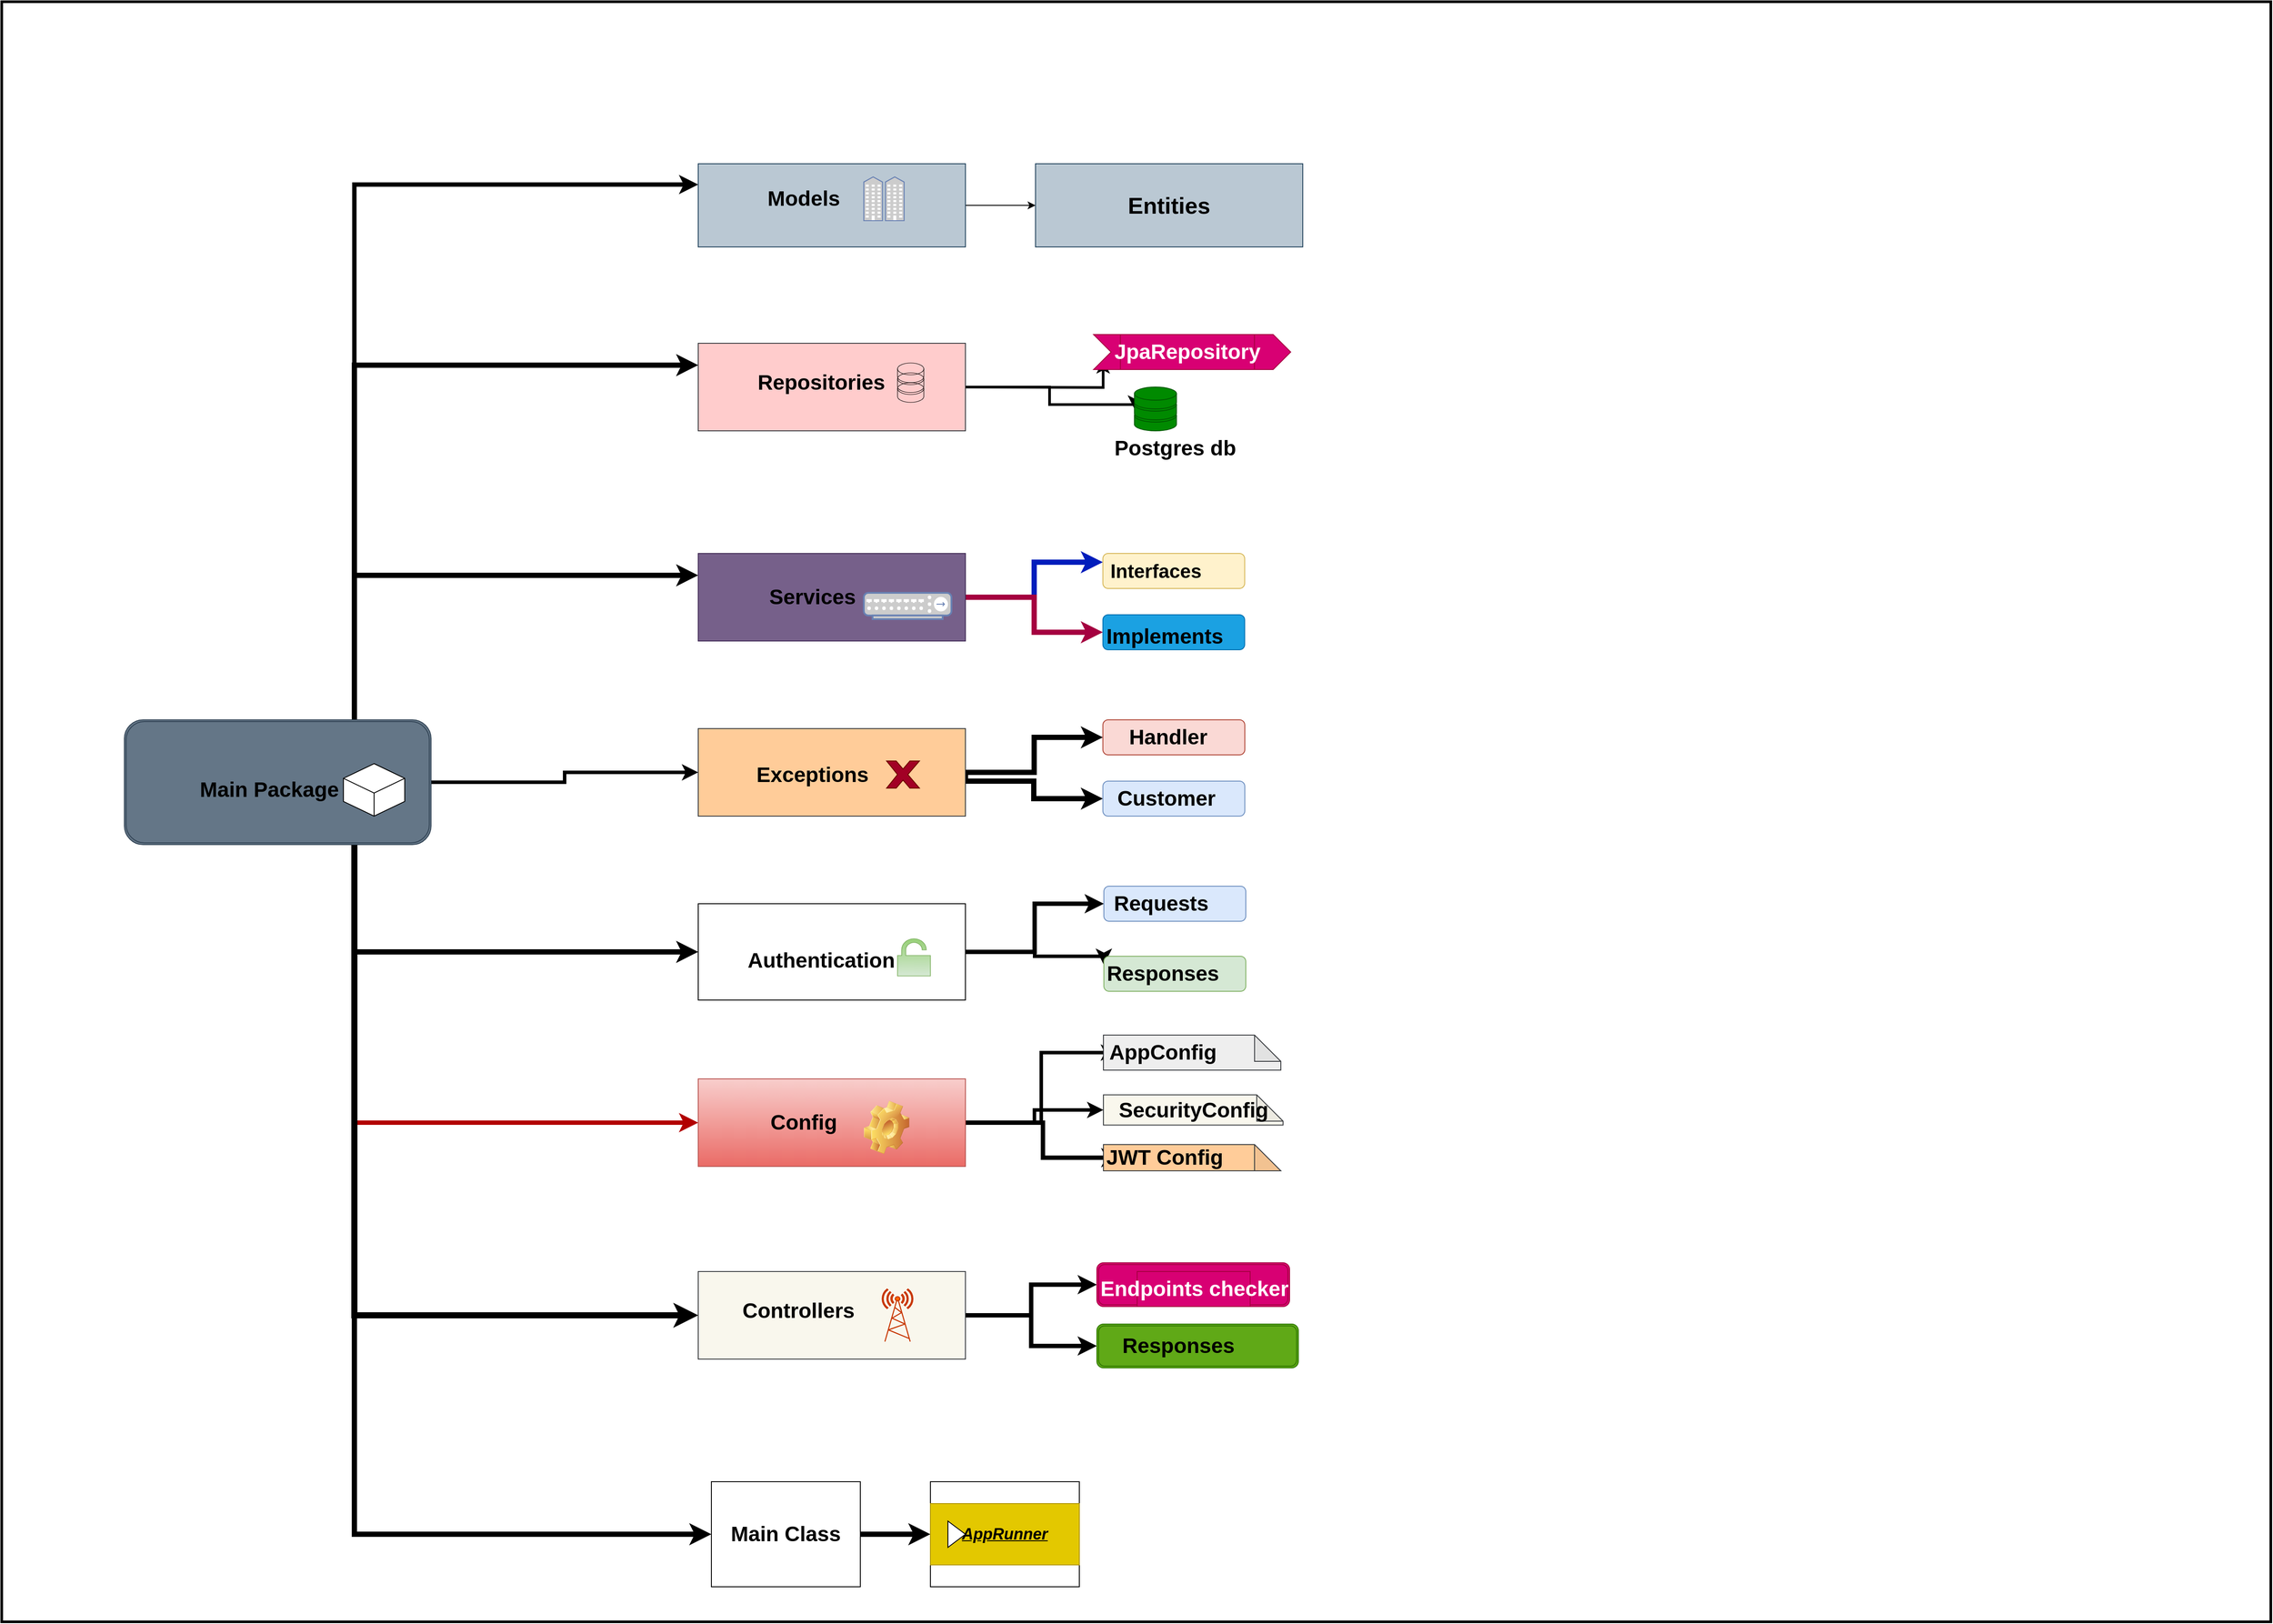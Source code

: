 <mxfile version="21.6.5" type="device">
  <diagram id="R2lEEEUBdFMjLlhIrx00" name="Page-1">
    <mxGraphModel dx="5050" dy="3236" grid="1" gridSize="10" guides="1" tooltips="1" connect="1" arrows="1" fold="1" page="1" pageScale="1" pageWidth="850" pageHeight="1100" math="0" shadow="0" extFonts="Permanent Marker^https://fonts.googleapis.com/css?family=Permanent+Marker">
      <root>
        <mxCell id="0" />
        <mxCell id="1" parent="0" />
        <mxCell id="x4fKw-adO7Pq0WVxAq-u-1" value="" style="rounded=0;whiteSpace=wrap;html=1;strokeWidth=3;" parent="1" vertex="1">
          <mxGeometry x="-150" y="-430" width="2590" height="1850" as="geometry" />
        </mxCell>
        <mxCell id="x4fKw-adO7Pq0WVxAq-u-10" style="edgeStyle=orthogonalEdgeStyle;rounded=0;orthogonalLoop=1;jettySize=auto;html=1;exitX=0.75;exitY=1;exitDx=0;exitDy=0;entryX=0;entryY=0.5;entryDx=0;entryDy=0;strokeWidth=6;" parent="1" source="x4fKw-adO7Pq0WVxAq-u-4" target="x4fKw-adO7Pq0WVxAq-u-9" edge="1">
          <mxGeometry relative="1" as="geometry" />
        </mxCell>
        <mxCell id="x4fKw-adO7Pq0WVxAq-u-40" style="edgeStyle=orthogonalEdgeStyle;rounded=0;orthogonalLoop=1;jettySize=auto;html=1;exitX=0.75;exitY=0;exitDx=0;exitDy=0;entryX=0;entryY=0.25;entryDx=0;entryDy=0;strokeWidth=5;" parent="1" source="x4fKw-adO7Pq0WVxAq-u-4" target="x4fKw-adO7Pq0WVxAq-u-14" edge="1">
          <mxGeometry relative="1" as="geometry" />
        </mxCell>
        <mxCell id="x4fKw-adO7Pq0WVxAq-u-44" style="edgeStyle=orthogonalEdgeStyle;rounded=0;orthogonalLoop=1;jettySize=auto;html=1;exitX=1;exitY=0.5;exitDx=0;exitDy=0;entryX=0;entryY=0.5;entryDx=0;entryDy=0;strokeWidth=4;" parent="1" source="x4fKw-adO7Pq0WVxAq-u-4" target="x4fKw-adO7Pq0WVxAq-u-20" edge="1">
          <mxGeometry relative="1" as="geometry" />
        </mxCell>
        <mxCell id="x4fKw-adO7Pq0WVxAq-u-46" style="edgeStyle=orthogonalEdgeStyle;rounded=0;orthogonalLoop=1;jettySize=auto;html=1;exitX=0.75;exitY=1;exitDx=0;exitDy=0;entryX=0;entryY=0.5;entryDx=0;entryDy=0;fillColor=#e51400;strokeColor=#B20000;strokeWidth=5;" parent="1" source="x4fKw-adO7Pq0WVxAq-u-4" target="x4fKw-adO7Pq0WVxAq-u-22" edge="1">
          <mxGeometry relative="1" as="geometry" />
        </mxCell>
        <mxCell id="x4fKw-adO7Pq0WVxAq-u-47" style="edgeStyle=orthogonalEdgeStyle;rounded=0;orthogonalLoop=1;jettySize=auto;html=1;exitX=0.75;exitY=1;exitDx=0;exitDy=0;entryX=0;entryY=0.5;entryDx=0;entryDy=0;strokeWidth=7;" parent="1" source="x4fKw-adO7Pq0WVxAq-u-4" target="x4fKw-adO7Pq0WVxAq-u-37" edge="1">
          <mxGeometry relative="1" as="geometry" />
        </mxCell>
        <mxCell id="x4fKw-adO7Pq0WVxAq-u-50" style="edgeStyle=orthogonalEdgeStyle;rounded=0;orthogonalLoop=1;jettySize=auto;html=1;exitX=0.75;exitY=0;exitDx=0;exitDy=0;entryX=0;entryY=0.25;entryDx=0;entryDy=0;strokeWidth=6;" parent="1" source="x4fKw-adO7Pq0WVxAq-u-4" target="x4fKw-adO7Pq0WVxAq-u-17" edge="1">
          <mxGeometry relative="1" as="geometry" />
        </mxCell>
        <mxCell id="x4fKw-adO7Pq0WVxAq-u-51" style="edgeStyle=orthogonalEdgeStyle;rounded=0;orthogonalLoop=1;jettySize=auto;html=1;exitX=0.75;exitY=0;exitDx=0;exitDy=0;entryX=0;entryY=0.25;entryDx=0;entryDy=0;strokeWidth=6;" parent="1" source="x4fKw-adO7Pq0WVxAq-u-4" target="x4fKw-adO7Pq0WVxAq-u-18" edge="1">
          <mxGeometry relative="1" as="geometry" />
        </mxCell>
        <mxCell id="x4fKw-adO7Pq0WVxAq-u-52" style="edgeStyle=orthogonalEdgeStyle;rounded=0;orthogonalLoop=1;jettySize=auto;html=1;exitX=0.75;exitY=1;exitDx=0;exitDy=0;entryX=0;entryY=0.5;entryDx=0;entryDy=0;strokeWidth=6;" parent="1" source="x4fKw-adO7Pq0WVxAq-u-4" target="x4fKw-adO7Pq0WVxAq-u-19" edge="1">
          <mxGeometry relative="1" as="geometry" />
        </mxCell>
        <mxCell id="x4fKw-adO7Pq0WVxAq-u-4" value="" style="shape=ext;double=1;rounded=1;whiteSpace=wrap;html=1;fillColor=#647687;fontColor=#ffffff;strokeColor=#314354;" parent="1" vertex="1">
          <mxGeometry x="-10" y="390" width="350" height="142.5" as="geometry" />
        </mxCell>
        <mxCell id="x4fKw-adO7Pq0WVxAq-u-6" value="Main Package" style="text;strokeColor=none;fillColor=none;html=1;fontSize=24;fontStyle=1;verticalAlign=middle;align=center;" parent="1" vertex="1">
          <mxGeometry x="40" y="427.5" width="230" height="85" as="geometry" />
        </mxCell>
        <mxCell id="gpgjROYQm-y-fQIbH3Le-17" value="" style="edgeStyle=orthogonalEdgeStyle;rounded=0;orthogonalLoop=1;jettySize=auto;html=1;strokeWidth=6;" edge="1" parent="1" source="x4fKw-adO7Pq0WVxAq-u-9" target="gpgjROYQm-y-fQIbH3Le-16">
          <mxGeometry relative="1" as="geometry" />
        </mxCell>
        <mxCell id="x4fKw-adO7Pq0WVxAq-u-9" value="&lt;font style=&quot;font-size: 24px;&quot;&gt;&lt;b&gt;Main Class&lt;/b&gt;&lt;/font&gt;" style="rounded=0;whiteSpace=wrap;html=1;" parent="1" vertex="1">
          <mxGeometry x="660" y="1260" width="170" height="120" as="geometry" />
        </mxCell>
        <mxCell id="gpgjROYQm-y-fQIbH3Le-23" value="" style="edgeStyle=orthogonalEdgeStyle;rounded=0;orthogonalLoop=1;jettySize=auto;html=1;" edge="1" parent="1" source="x4fKw-adO7Pq0WVxAq-u-14" target="gpgjROYQm-y-fQIbH3Le-22">
          <mxGeometry relative="1" as="geometry" />
        </mxCell>
        <mxCell id="x4fKw-adO7Pq0WVxAq-u-14" value="" style="rounded=0;whiteSpace=wrap;html=1;fillColor=#bac8d3;strokeColor=#23445d;" parent="1" vertex="1">
          <mxGeometry x="645" y="-245" width="305" height="95" as="geometry" />
        </mxCell>
        <mxCell id="x4fKw-adO7Pq0WVxAq-u-15" value="Models" style="text;strokeColor=none;fillColor=none;html=1;fontSize=24;fontStyle=1;verticalAlign=middle;align=center;" parent="1" vertex="1">
          <mxGeometry x="690" y="-230" width="150" height="50" as="geometry" />
        </mxCell>
        <mxCell id="gpgjROYQm-y-fQIbH3Le-24" style="edgeStyle=orthogonalEdgeStyle;rounded=0;orthogonalLoop=1;jettySize=auto;html=1;entryX=0;entryY=0.75;entryDx=0;entryDy=0;strokeWidth=3;" edge="1" parent="1" target="gpgjROYQm-y-fQIbH3Le-6">
          <mxGeometry relative="1" as="geometry">
            <mxPoint x="940" y="10" as="sourcePoint" />
          </mxGeometry>
        </mxCell>
        <mxCell id="gpgjROYQm-y-fQIbH3Le-25" style="edgeStyle=orthogonalEdgeStyle;rounded=0;orthogonalLoop=1;jettySize=auto;html=1;exitX=1;exitY=0.5;exitDx=0;exitDy=0;entryX=0;entryY=0.5;entryDx=0;entryDy=0;entryPerimeter=0;strokeWidth=3;" edge="1" parent="1" source="x4fKw-adO7Pq0WVxAq-u-17" target="gpgjROYQm-y-fQIbH3Le-1">
          <mxGeometry relative="1" as="geometry">
            <Array as="points">
              <mxPoint x="1046" y="10" />
              <mxPoint x="1046" y="30" />
              <mxPoint x="1143" y="30" />
            </Array>
          </mxGeometry>
        </mxCell>
        <mxCell id="x4fKw-adO7Pq0WVxAq-u-17" value="" style="rounded=0;whiteSpace=wrap;html=1;fillColor=#ffcccc;strokeColor=#36393d;" parent="1" vertex="1">
          <mxGeometry x="645" y="-40" width="305" height="100" as="geometry" />
        </mxCell>
        <mxCell id="gpgjROYQm-y-fQIbH3Le-27" style="edgeStyle=orthogonalEdgeStyle;rounded=0;orthogonalLoop=1;jettySize=auto;html=1;exitX=1;exitY=0.5;exitDx=0;exitDy=0;entryX=0;entryY=0.25;entryDx=0;entryDy=0;strokeWidth=6;fillColor=#0050ef;strokeColor=#001DBC;" edge="1" parent="1" source="x4fKw-adO7Pq0WVxAq-u-18" target="x4fKw-adO7Pq0WVxAq-u-77">
          <mxGeometry relative="1" as="geometry" />
        </mxCell>
        <mxCell id="gpgjROYQm-y-fQIbH3Le-28" style="edgeStyle=orthogonalEdgeStyle;rounded=0;orthogonalLoop=1;jettySize=auto;html=1;exitX=1;exitY=0.5;exitDx=0;exitDy=0;entryX=0;entryY=0.5;entryDx=0;entryDy=0;strokeWidth=6;fillColor=#d80073;strokeColor=#A50040;" edge="1" parent="1" source="x4fKw-adO7Pq0WVxAq-u-18" target="x4fKw-adO7Pq0WVxAq-u-76">
          <mxGeometry relative="1" as="geometry" />
        </mxCell>
        <mxCell id="x4fKw-adO7Pq0WVxAq-u-18" value="" style="rounded=0;whiteSpace=wrap;html=1;fillColor=#76608a;strokeColor=#432D57;fontColor=#ffffff;" parent="1" vertex="1">
          <mxGeometry x="645" y="200" width="305" height="100" as="geometry" />
        </mxCell>
        <mxCell id="gpgjROYQm-y-fQIbH3Le-33" style="edgeStyle=orthogonalEdgeStyle;rounded=0;orthogonalLoop=1;jettySize=auto;html=1;exitX=1;exitY=0.5;exitDx=0;exitDy=0;entryX=0;entryY=0.5;entryDx=0;entryDy=0;strokeWidth=5;" edge="1" parent="1" source="x4fKw-adO7Pq0WVxAq-u-19" target="x4fKw-adO7Pq0WVxAq-u-69">
          <mxGeometry relative="1" as="geometry" />
        </mxCell>
        <mxCell id="gpgjROYQm-y-fQIbH3Le-34" style="edgeStyle=orthogonalEdgeStyle;rounded=0;orthogonalLoop=1;jettySize=auto;html=1;exitX=1;exitY=0.5;exitDx=0;exitDy=0;entryX=0;entryY=0.25;entryDx=0;entryDy=0;strokeWidth=4;" edge="1" parent="1" source="x4fKw-adO7Pq0WVxAq-u-19" target="x4fKw-adO7Pq0WVxAq-u-70">
          <mxGeometry relative="1" as="geometry">
            <Array as="points">
              <mxPoint x="1029" y="655" />
              <mxPoint x="1029" y="660" />
              <mxPoint x="1108" y="660" />
            </Array>
          </mxGeometry>
        </mxCell>
        <mxCell id="x4fKw-adO7Pq0WVxAq-u-19" value="" style="rounded=0;whiteSpace=wrap;html=1;" parent="1" vertex="1">
          <mxGeometry x="645" y="600" width="305" height="110" as="geometry" />
        </mxCell>
        <mxCell id="gpgjROYQm-y-fQIbH3Le-30" style="edgeStyle=orthogonalEdgeStyle;rounded=0;orthogonalLoop=1;jettySize=auto;html=1;exitX=1;exitY=0.5;exitDx=0;exitDy=0;entryX=0;entryY=0.5;entryDx=0;entryDy=0;strokeWidth=6;" edge="1" parent="1" source="x4fKw-adO7Pq0WVxAq-u-20" target="gpgjROYQm-y-fQIbH3Le-9">
          <mxGeometry relative="1" as="geometry">
            <Array as="points">
              <mxPoint x="950" y="460" />
              <mxPoint x="1028" y="460" />
              <mxPoint x="1028" y="480" />
            </Array>
          </mxGeometry>
        </mxCell>
        <mxCell id="gpgjROYQm-y-fQIbH3Le-32" style="edgeStyle=orthogonalEdgeStyle;rounded=0;orthogonalLoop=1;jettySize=auto;html=1;exitX=1;exitY=0.5;exitDx=0;exitDy=0;entryX=0;entryY=0.5;entryDx=0;entryDy=0;strokeWidth=6;" edge="1" parent="1" source="x4fKw-adO7Pq0WVxAq-u-20" target="gpgjROYQm-y-fQIbH3Le-8">
          <mxGeometry relative="1" as="geometry" />
        </mxCell>
        <mxCell id="x4fKw-adO7Pq0WVxAq-u-20" value="" style="rounded=0;whiteSpace=wrap;html=1;fillColor=#ffcc99;strokeColor=#36393d;" parent="1" vertex="1">
          <mxGeometry x="645" y="400" width="305" height="100" as="geometry" />
        </mxCell>
        <mxCell id="gpgjROYQm-y-fQIbH3Le-35" style="edgeStyle=orthogonalEdgeStyle;rounded=0;orthogonalLoop=1;jettySize=auto;html=1;exitX=1;exitY=0.5;exitDx=0;exitDy=0;entryX=0;entryY=0.5;entryDx=0;entryDy=0;strokeWidth=4;" edge="1" parent="1" source="x4fKw-adO7Pq0WVxAq-u-22" target="x4fKw-adO7Pq0WVxAq-u-59">
          <mxGeometry relative="1" as="geometry" />
        </mxCell>
        <mxCell id="gpgjROYQm-y-fQIbH3Le-36" style="edgeStyle=orthogonalEdgeStyle;rounded=0;orthogonalLoop=1;jettySize=auto;html=1;exitX=1;exitY=0.5;exitDx=0;exitDy=0;entryX=0;entryY=0.5;entryDx=0;entryDy=0;entryPerimeter=0;strokeWidth=4;" edge="1" parent="1" source="x4fKw-adO7Pq0WVxAq-u-22" target="x4fKw-adO7Pq0WVxAq-u-65">
          <mxGeometry relative="1" as="geometry" />
        </mxCell>
        <mxCell id="gpgjROYQm-y-fQIbH3Le-37" style="edgeStyle=orthogonalEdgeStyle;rounded=0;orthogonalLoop=1;jettySize=auto;html=1;exitX=1;exitY=0.5;exitDx=0;exitDy=0;entryX=0;entryY=0.5;entryDx=0;entryDy=0;strokeWidth=5;" edge="1" parent="1" source="x4fKw-adO7Pq0WVxAq-u-22" target="x4fKw-adO7Pq0WVxAq-u-61">
          <mxGeometry relative="1" as="geometry" />
        </mxCell>
        <mxCell id="x4fKw-adO7Pq0WVxAq-u-22" value="" style="rounded=0;whiteSpace=wrap;html=1;fillColor=#f8cecc;gradientColor=#ea6b66;strokeColor=#b85450;" parent="1" vertex="1">
          <mxGeometry x="645" y="800" width="305" height="100" as="geometry" />
        </mxCell>
        <mxCell id="x4fKw-adO7Pq0WVxAq-u-24" value="Config" style="text;strokeColor=none;fillColor=none;html=1;fontSize=24;fontStyle=1;verticalAlign=middle;align=center;" parent="1" vertex="1">
          <mxGeometry x="690" y="825" width="150" height="50" as="geometry" />
        </mxCell>
        <mxCell id="x4fKw-adO7Pq0WVxAq-u-25" value="Authentication" style="text;strokeColor=none;fillColor=none;html=1;fontSize=24;fontStyle=1;verticalAlign=middle;align=center;" parent="1" vertex="1">
          <mxGeometry x="710" y="640" width="150" height="50" as="geometry" />
        </mxCell>
        <mxCell id="x4fKw-adO7Pq0WVxAq-u-26" value="Exceptions" style="text;strokeColor=none;fillColor=none;html=1;fontSize=24;fontStyle=1;verticalAlign=middle;align=center;" parent="1" vertex="1">
          <mxGeometry x="700" y="427.5" width="150" height="50" as="geometry" />
        </mxCell>
        <mxCell id="x4fKw-adO7Pq0WVxAq-u-27" value="Services" style="text;strokeColor=none;fillColor=none;html=1;fontSize=24;fontStyle=1;verticalAlign=middle;align=center;" parent="1" vertex="1">
          <mxGeometry x="700" y="225" width="150" height="50" as="geometry" />
        </mxCell>
        <mxCell id="x4fKw-adO7Pq0WVxAq-u-28" value="Repositories" style="text;strokeColor=none;fillColor=none;html=1;fontSize=24;fontStyle=1;verticalAlign=middle;align=center;" parent="1" vertex="1">
          <mxGeometry x="710" y="-20" width="150" height="50" as="geometry" />
        </mxCell>
        <mxCell id="x4fKw-adO7Pq0WVxAq-u-30" value="" style="verticalAlign=top;verticalLabelPosition=bottom;labelPosition=center;align=center;html=1;outlineConnect=0;fillColor=#d5e8d4;strokeColor=#82b366;gradientColor=#97d077;gradientDirection=north;strokeWidth=2;shape=mxgraph.networks.unsecure;" parent="1" vertex="1">
          <mxGeometry x="872.5" y="640" width="37.5" height="42.5" as="geometry" />
        </mxCell>
        <mxCell id="x4fKw-adO7Pq0WVxAq-u-31" value="" style="verticalLabelPosition=bottom;verticalAlign=top;html=1;shape=mxgraph.basic.x;fillColor=#a20025;strokeColor=#6F0000;fontColor=#ffffff;" parent="1" vertex="1">
          <mxGeometry x="860" y="437" width="37.5" height="31" as="geometry" />
        </mxCell>
        <mxCell id="x4fKw-adO7Pq0WVxAq-u-32" value="" style="shape=image;html=1;verticalLabelPosition=bottom;verticalAlign=top;imageAspect=1;aspect=fixed;image=img/clipart/Gear_128x128.png" parent="1" vertex="1">
          <mxGeometry x="834" y="825" width="52" height="61" as="geometry" />
        </mxCell>
        <mxCell id="x4fKw-adO7Pq0WVxAq-u-33" value="" style="verticalAlign=top;verticalLabelPosition=bottom;labelPosition=center;align=center;html=1;outlineConnect=0;fillColor=none;gradientDirection=north;strokeWidth=2;shape=mxgraph.networks.storage;" parent="1" vertex="1">
          <mxGeometry x="872.5" y="-17.5" width="30" height="45" as="geometry" />
        </mxCell>
        <mxCell id="x4fKw-adO7Pq0WVxAq-u-36" value="" style="fontColor=#0066CC;verticalAlign=top;verticalLabelPosition=bottom;labelPosition=center;align=center;html=1;outlineConnect=0;fillColor=#CCCCCC;strokeColor=#6881B3;gradientColor=none;gradientDirection=north;strokeWidth=2;shape=mxgraph.networks.community;" parent="1" vertex="1">
          <mxGeometry x="834" y="-230" width="46" height="50" as="geometry" />
        </mxCell>
        <mxCell id="gpgjROYQm-y-fQIbH3Le-38" style="edgeStyle=orthogonalEdgeStyle;rounded=0;orthogonalLoop=1;jettySize=auto;html=1;exitX=1;exitY=0.5;exitDx=0;exitDy=0;entryX=0;entryY=0.5;entryDx=0;entryDy=0;strokeWidth=5;" edge="1" parent="1" source="x4fKw-adO7Pq0WVxAq-u-37" target="gpgjROYQm-y-fQIbH3Le-12">
          <mxGeometry relative="1" as="geometry" />
        </mxCell>
        <mxCell id="gpgjROYQm-y-fQIbH3Le-39" style="edgeStyle=orthogonalEdgeStyle;rounded=0;orthogonalLoop=1;jettySize=auto;html=1;exitX=1;exitY=0.5;exitDx=0;exitDy=0;entryX=0;entryY=0.5;entryDx=0;entryDy=0;strokeWidth=5;" edge="1" parent="1" source="x4fKw-adO7Pq0WVxAq-u-37" target="gpgjROYQm-y-fQIbH3Le-13">
          <mxGeometry relative="1" as="geometry">
            <Array as="points">
              <mxPoint x="1025" y="1070" />
              <mxPoint x="1025" y="1105" />
            </Array>
          </mxGeometry>
        </mxCell>
        <mxCell id="x4fKw-adO7Pq0WVxAq-u-37" value="" style="rounded=0;whiteSpace=wrap;html=1;fillColor=#f9f7ed;strokeColor=#36393d;" parent="1" vertex="1">
          <mxGeometry x="645" y="1020" width="305" height="100" as="geometry" />
        </mxCell>
        <mxCell id="x4fKw-adO7Pq0WVxAq-u-38" value="Controllers" style="text;strokeColor=none;fillColor=none;html=1;fontSize=24;fontStyle=1;verticalAlign=middle;align=center;" parent="1" vertex="1">
          <mxGeometry x="684" y="1040" width="150" height="50" as="geometry" />
        </mxCell>
        <mxCell id="x4fKw-adO7Pq0WVxAq-u-39" value="" style="verticalAlign=top;verticalLabelPosition=bottom;labelPosition=center;align=center;html=1;outlineConnect=0;fillColor=#fa6800;strokeColor=#C73500;gradientDirection=north;strokeWidth=2;shape=mxgraph.networks.radio_tower;fontColor=#000000;" parent="1" vertex="1">
          <mxGeometry x="855" y="1040" width="35" height="60" as="geometry" />
        </mxCell>
        <mxCell id="x4fKw-adO7Pq0WVxAq-u-49" value="" style="html=1;whiteSpace=wrap;shape=isoCube2;backgroundOutline=1;isoAngle=15;" parent="1" vertex="1">
          <mxGeometry x="240" y="440" width="70" height="60" as="geometry" />
        </mxCell>
        <mxCell id="x4fKw-adO7Pq0WVxAq-u-54" value="" style="fontColor=#0066CC;verticalAlign=top;verticalLabelPosition=bottom;labelPosition=center;align=center;html=1;outlineConnect=0;fillColor=#CCCCCC;strokeColor=#6881B3;gradientColor=none;gradientDirection=north;strokeWidth=2;shape=mxgraph.networks.hub;" parent="1" vertex="1">
          <mxGeometry x="834" y="245" width="100" height="30" as="geometry" />
        </mxCell>
        <mxCell id="x4fKw-adO7Pq0WVxAq-u-62" value="" style="shape=note;whiteSpace=wrap;html=1;backgroundOutline=1;darkOpacity=0.05;fillColor=#eeeeee;strokeColor=#36393d;" parent="1" vertex="1">
          <mxGeometry x="1107.5" y="750" width="202.5" height="40" as="geometry" />
        </mxCell>
        <mxCell id="x4fKw-adO7Pq0WVxAq-u-59" value="AppConfig" style="text;html=1;fontSize=24;fontStyle=1;verticalAlign=middle;align=center;" parent="1" vertex="1">
          <mxGeometry x="1123.13" y="750" width="103.75" height="40" as="geometry" />
        </mxCell>
        <mxCell id="x4fKw-adO7Pq0WVxAq-u-65" value="" style="shape=note;whiteSpace=wrap;html=1;backgroundOutline=1;darkOpacity=0.05;fillColor=#f9f7ed;strokeColor=#36393d;" parent="1" vertex="1">
          <mxGeometry x="1107.5" y="818.25" width="205" height="34.5" as="geometry" />
        </mxCell>
        <mxCell id="x4fKw-adO7Pq0WVxAq-u-66" value="" style="shape=note;whiteSpace=wrap;html=1;backgroundOutline=1;darkOpacity=0.05;fillColor=#ffcc99;strokeColor=#36393d;" parent="1" vertex="1">
          <mxGeometry x="1107.5" y="875" width="202.5" height="30" as="geometry" />
        </mxCell>
        <mxCell id="x4fKw-adO7Pq0WVxAq-u-61" value="JWT Config" style="text;strokeColor=none;fillColor=none;html=1;fontSize=24;fontStyle=1;verticalAlign=middle;align=center;" parent="1" vertex="1">
          <mxGeometry x="1126.88" y="870" width="100" height="40" as="geometry" />
        </mxCell>
        <mxCell id="x4fKw-adO7Pq0WVxAq-u-60" value="SecurityConfig" style="text;strokeColor=none;fillColor=none;html=1;fontSize=24;fontStyle=1;verticalAlign=middle;align=center;" parent="1" vertex="1">
          <mxGeometry x="1125" y="815.5" width="170" height="40" as="geometry" />
        </mxCell>
        <mxCell id="x4fKw-adO7Pq0WVxAq-u-69" value="" style="rounded=1;whiteSpace=wrap;html=1;fillColor=#dae8fc;strokeColor=#6c8ebf;" parent="1" vertex="1">
          <mxGeometry x="1108" y="580" width="162" height="40" as="geometry" />
        </mxCell>
        <mxCell id="x4fKw-adO7Pq0WVxAq-u-70" value="" style="rounded=1;whiteSpace=wrap;html=1;fillColor=#d5e8d4;strokeColor=#82b366;" parent="1" vertex="1">
          <mxGeometry x="1108" y="660" width="162" height="40" as="geometry" />
        </mxCell>
        <mxCell id="x4fKw-adO7Pq0WVxAq-u-71" value="Requests" style="text;strokeColor=none;fillColor=none;html=1;fontSize=24;fontStyle=1;verticalAlign=middle;align=center;" parent="1" vertex="1">
          <mxGeometry x="1123.13" y="580" width="100" height="40" as="geometry" />
        </mxCell>
        <mxCell id="x4fKw-adO7Pq0WVxAq-u-72" value="Responses" style="text;strokeColor=none;fillColor=none;html=1;fontSize=24;fontStyle=1;verticalAlign=middle;align=center;" parent="1" vertex="1">
          <mxGeometry x="1125.01" y="660" width="100" height="40" as="geometry" />
        </mxCell>
        <mxCell id="x4fKw-adO7Pq0WVxAq-u-75" value="" style="rounded=1;whiteSpace=wrap;html=1;fillColor=#fff2cc;strokeColor=#d6b656;" parent="1" vertex="1">
          <mxGeometry x="1106.88" y="200" width="161.87" height="40" as="geometry" />
        </mxCell>
        <mxCell id="x4fKw-adO7Pq0WVxAq-u-76" value="" style="rounded=1;whiteSpace=wrap;html=1;fillColor=#1ba1e2;fontColor=#ffffff;strokeColor=#006EAF;" parent="1" vertex="1">
          <mxGeometry x="1106.88" y="270" width="161.87" height="40" as="geometry" />
        </mxCell>
        <mxCell id="x4fKw-adO7Pq0WVxAq-u-77" value="&lt;font style=&quot;font-size: 22px;&quot;&gt;Interfaces&lt;/font&gt;" style="text;strokeColor=none;fillColor=none;html=1;fontSize=24;fontStyle=1;verticalAlign=middle;align=center;" parent="1" vertex="1">
          <mxGeometry x="1106.88" y="200" width="120" height="40" as="geometry" />
        </mxCell>
        <mxCell id="x4fKw-adO7Pq0WVxAq-u-78" value="Implements" style="text;html=1;fontSize=24;fontStyle=1;verticalAlign=middle;align=center;" parent="1" vertex="1">
          <mxGeometry x="1126.88" y="275" width="100" height="40" as="geometry" />
        </mxCell>
        <mxCell id="gpgjROYQm-y-fQIbH3Le-1" value="" style="fontColor=#ffffff;verticalAlign=top;verticalLabelPosition=bottom;labelPosition=center;align=center;html=1;outlineConnect=0;fillColor=#008a00;strokeColor=#005700;gradientDirection=north;strokeWidth=2;shape=mxgraph.networks.storage;" vertex="1" parent="1">
          <mxGeometry x="1142.88" y="10" width="48" height="50" as="geometry" />
        </mxCell>
        <mxCell id="gpgjROYQm-y-fQIbH3Le-3" value="Postgres db" style="text;strokeColor=none;fillColor=none;html=1;fontSize=24;fontStyle=1;verticalAlign=middle;align=center;" vertex="1" parent="1">
          <mxGeometry x="1139" y="60" width="100" height="40" as="geometry" />
        </mxCell>
        <mxCell id="gpgjROYQm-y-fQIbH3Le-6" value="" style="shape=step;perimeter=stepPerimeter;whiteSpace=wrap;html=1;fixedSize=1;fillColor=#d80073;strokeColor=#A50040;fontColor=#ffffff;" vertex="1" parent="1">
          <mxGeometry x="1096.25" y="-50" width="225" height="40" as="geometry" />
        </mxCell>
        <mxCell id="gpgjROYQm-y-fQIbH3Le-7" value="JpaRepository" style="text;strokeColor=#A50040;fillColor=#d80073;html=1;fontSize=24;fontStyle=1;verticalAlign=middle;align=center;fontColor=#ffffff;" vertex="1" parent="1">
          <mxGeometry x="1126.88" y="-50" width="153" height="40" as="geometry" />
        </mxCell>
        <mxCell id="gpgjROYQm-y-fQIbH3Le-8" value="" style="rounded=1;whiteSpace=wrap;html=1;fillColor=#fad9d5;strokeColor=#ae4132;" vertex="1" parent="1">
          <mxGeometry x="1106.88" y="390" width="162" height="40" as="geometry" />
        </mxCell>
        <mxCell id="gpgjROYQm-y-fQIbH3Le-9" value="" style="rounded=1;whiteSpace=wrap;html=1;fillColor=#dae8fc;strokeColor=#6c8ebf;" vertex="1" parent="1">
          <mxGeometry x="1106.88" y="460" width="162" height="40" as="geometry" />
        </mxCell>
        <mxCell id="gpgjROYQm-y-fQIbH3Le-10" value="Handler" style="text;strokeColor=none;fillColor=none;html=1;fontSize=24;fontStyle=1;verticalAlign=middle;align=center;" vertex="1" parent="1">
          <mxGeometry x="1142.88" y="390" width="77.12" height="40" as="geometry" />
        </mxCell>
        <mxCell id="gpgjROYQm-y-fQIbH3Le-11" value="Customer" style="text;strokeColor=none;fillColor=none;html=1;fontSize=24;fontStyle=1;verticalAlign=middle;align=center;" vertex="1" parent="1">
          <mxGeometry x="1129" y="460" width="100" height="40" as="geometry" />
        </mxCell>
        <mxCell id="gpgjROYQm-y-fQIbH3Le-12" value="" style="shape=ext;double=1;rounded=1;whiteSpace=wrap;html=1;fillColor=#d80073;fontColor=#ffffff;strokeColor=#A50040;" vertex="1" parent="1">
          <mxGeometry x="1100" y="1010" width="220" height="50" as="geometry" />
        </mxCell>
        <mxCell id="gpgjROYQm-y-fQIbH3Le-13" value="" style="shape=ext;double=1;rounded=1;whiteSpace=wrap;html=1;fillColor=#60a917;fontColor=#ffffff;strokeColor=#2D7600;" vertex="1" parent="1">
          <mxGeometry x="1100" y="1080" width="230" height="50" as="geometry" />
        </mxCell>
        <mxCell id="gpgjROYQm-y-fQIbH3Le-14" value="Endpoints checker" style="text;strokeColor=#A50040;fillColor=#d80073;html=1;fontSize=24;fontStyle=1;verticalAlign=middle;align=center;fontColor=#ffffff;" vertex="1" parent="1">
          <mxGeometry x="1146" y="1020" width="129" height="40" as="geometry" />
        </mxCell>
        <mxCell id="gpgjROYQm-y-fQIbH3Le-15" value="Responses&amp;nbsp;" style="text;strokeColor=none;fillColor=none;html=1;fontSize=24;fontStyle=1;verticalAlign=middle;align=center;" vertex="1" parent="1">
          <mxGeometry x="1146" y="1085" width="100" height="40" as="geometry" />
        </mxCell>
        <mxCell id="gpgjROYQm-y-fQIbH3Le-16" value="&lt;span style=&quot;font-size: 24px;&quot;&gt;&lt;b&gt;AppRunner&lt;/b&gt;&lt;/span&gt;" style="rounded=0;whiteSpace=wrap;html=1;" vertex="1" parent="1">
          <mxGeometry x="910" y="1260" width="170" height="120" as="geometry" />
        </mxCell>
        <mxCell id="gpgjROYQm-y-fQIbH3Le-18" value="&lt;font style=&quot;font-size: 18px;&quot;&gt;&lt;u&gt;&lt;i&gt;&lt;b&gt;AppRunner&lt;/b&gt;&lt;/i&gt;&lt;/u&gt;&lt;/font&gt;" style="html=1;whiteSpace=wrap;container=1;recursiveResize=0;collapsible=0;fillColor=#e3c800;fontColor=#000000;strokeColor=#B09500;" vertex="1" parent="1">
          <mxGeometry x="910" y="1285" width="170" height="70" as="geometry" />
        </mxCell>
        <mxCell id="gpgjROYQm-y-fQIbH3Le-19" value="" style="triangle;html=1;whiteSpace=wrap;" vertex="1" parent="gpgjROYQm-y-fQIbH3Le-18">
          <mxGeometry x="20" y="20" width="20" height="30" as="geometry" />
        </mxCell>
        <mxCell id="gpgjROYQm-y-fQIbH3Le-22" value="&lt;font size=&quot;1&quot; style=&quot;&quot;&gt;&lt;b style=&quot;font-size: 26px;&quot;&gt;Entities&lt;/b&gt;&lt;/font&gt;" style="rounded=0;whiteSpace=wrap;html=1;fillColor=#bac8d3;strokeColor=#23445d;" vertex="1" parent="1">
          <mxGeometry x="1030" y="-245" width="305" height="95" as="geometry" />
        </mxCell>
      </root>
    </mxGraphModel>
  </diagram>
</mxfile>
